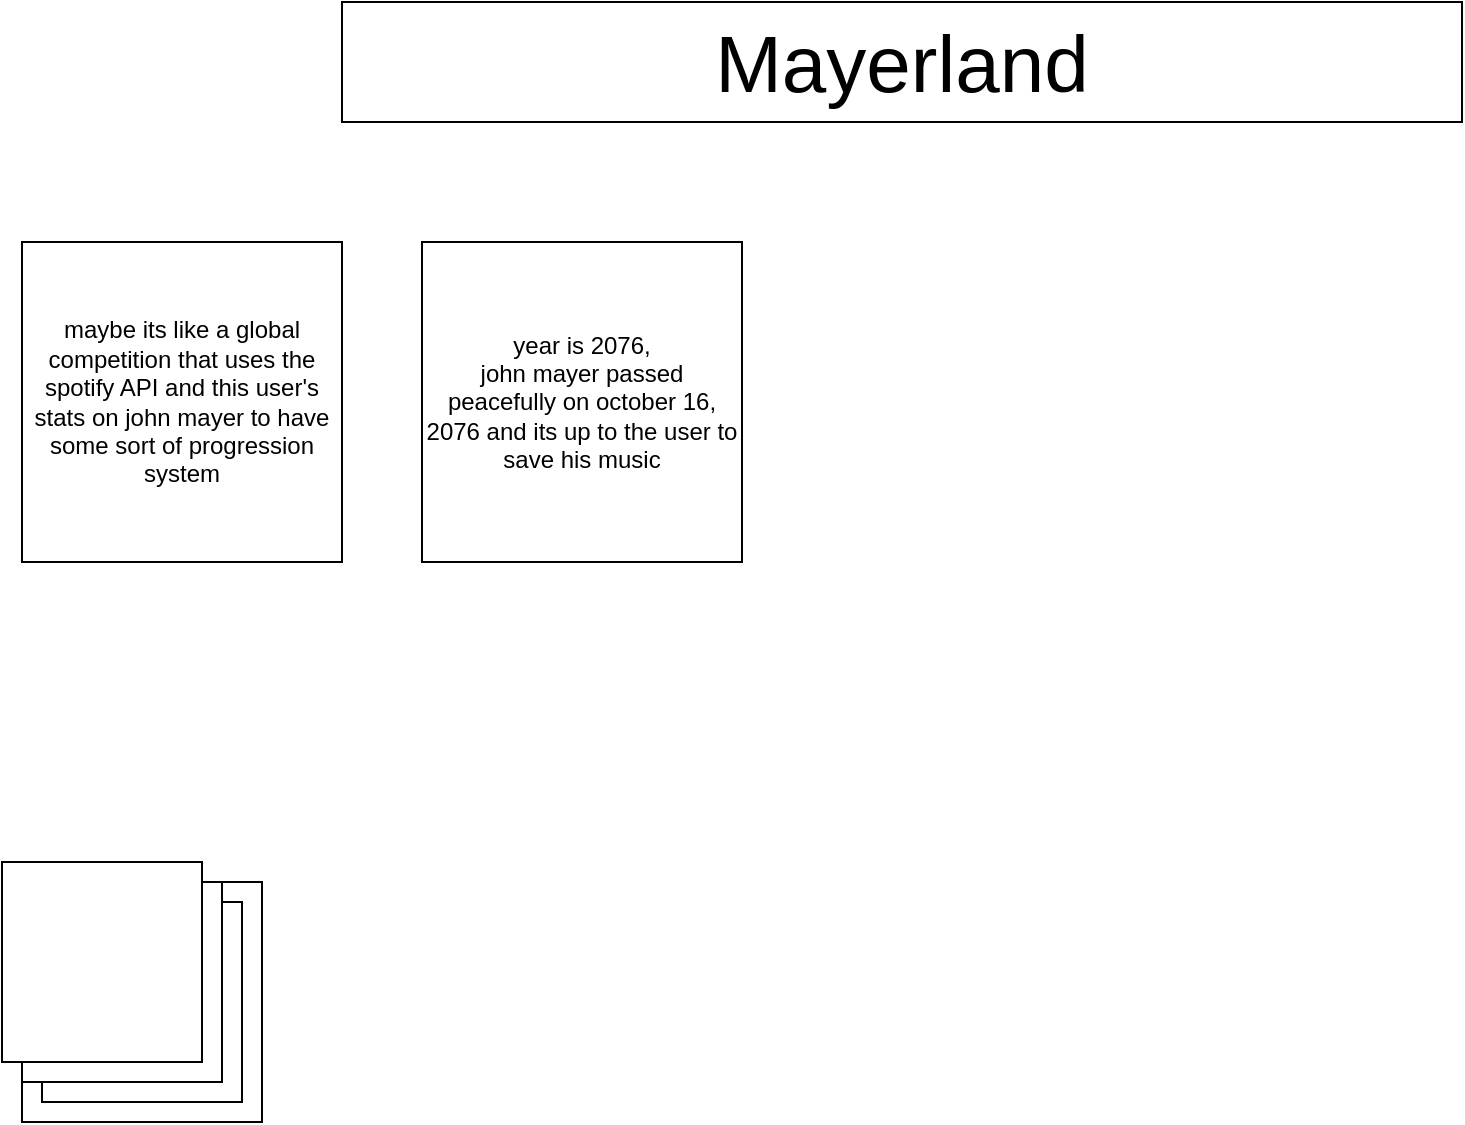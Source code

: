 <mxfile>
    <diagram id="E_bJwRBXSf1cqihMZagq" name="Page-1">
        <mxGraphModel dx="1727" dy="1150" grid="1" gridSize="10" guides="1" tooltips="1" connect="1" arrows="1" fold="1" page="1" pageScale="1" pageWidth="1100" pageHeight="850" math="0" shadow="0">
            <root>
                <mxCell id="0"/>
                <mxCell id="1" parent="0"/>
                <mxCell id="3ooeVPM1kSC4fiYCJte0-1" value="&lt;font style=&quot;font-size: 40px&quot;&gt;Mayerland&lt;/font&gt;" style="rounded=0;whiteSpace=wrap;html=1;" parent="1" vertex="1">
                    <mxGeometry x="240" y="40" width="560" height="60" as="geometry"/>
                </mxCell>
                <mxCell id="3ooeVPM1kSC4fiYCJte0-2" value="maybe its like a global competition that uses the spotify API and this user's stats on john mayer to have some sort of progression system&lt;br&gt;" style="rounded=0;whiteSpace=wrap;html=1;" parent="1" vertex="1">
                    <mxGeometry x="80" y="160" width="160" height="160" as="geometry"/>
                </mxCell>
                <mxCell id="3ooeVPM1kSC4fiYCJte0-3" value="year is 2076,&lt;br&gt;john mayer passed peacefully on october 16, 2076 and its up to the user to save his music" style="rounded=0;whiteSpace=wrap;html=1;" parent="1" vertex="1">
                    <mxGeometry x="280" y="160" width="160" height="160" as="geometry"/>
                </mxCell>
                <mxCell id="2" value="" style="rounded=0;whiteSpace=wrap;html=1;" vertex="1" parent="1">
                    <mxGeometry x="80" y="480" width="120" height="120" as="geometry"/>
                </mxCell>
                <mxCell id="4" value="Text" style="text;html=1;strokeColor=none;fillColor=none;align=center;verticalAlign=middle;whiteSpace=wrap;rounded=0;" vertex="1" parent="1">
                    <mxGeometry x="100" y="480" width="40" height="20" as="geometry"/>
                </mxCell>
                <mxCell id="5" value="Text" style="text;html=1;strokeColor=none;fillColor=none;align=center;verticalAlign=middle;whiteSpace=wrap;rounded=0;" vertex="1" parent="1">
                    <mxGeometry x="100" y="540" width="30" height="20" as="geometry"/>
                </mxCell>
                <mxCell id="7" value="" style="rounded=0;whiteSpace=wrap;html=1;" vertex="1" parent="1">
                    <mxGeometry x="90" y="490" width="100" height="100" as="geometry"/>
                </mxCell>
                <mxCell id="6" value="" style="rounded=0;whiteSpace=wrap;html=1;" vertex="1" parent="1">
                    <mxGeometry x="80" y="480" width="100" height="100" as="geometry"/>
                </mxCell>
                <mxCell id="3" value="" style="rounded=0;whiteSpace=wrap;html=1;" vertex="1" parent="1">
                    <mxGeometry x="70" y="470" width="100" height="100" as="geometry"/>
                </mxCell>
            </root>
        </mxGraphModel>
    </diagram>
</mxfile>